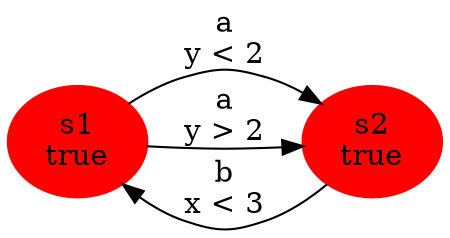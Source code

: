 digraph F6a {
 rankdir=LR;
 size="8,5"
0 [label="s1\ntrue\n",color=red, style=filled];
1 [label="s2\ntrue\n",color=red, style=filled];
0 -> 1 [label="a\ny < 2\n"];
0 -> 1 [label="a\ny > 2\n"];
1 -> 0 [label="b\nx < 3\n"];
}